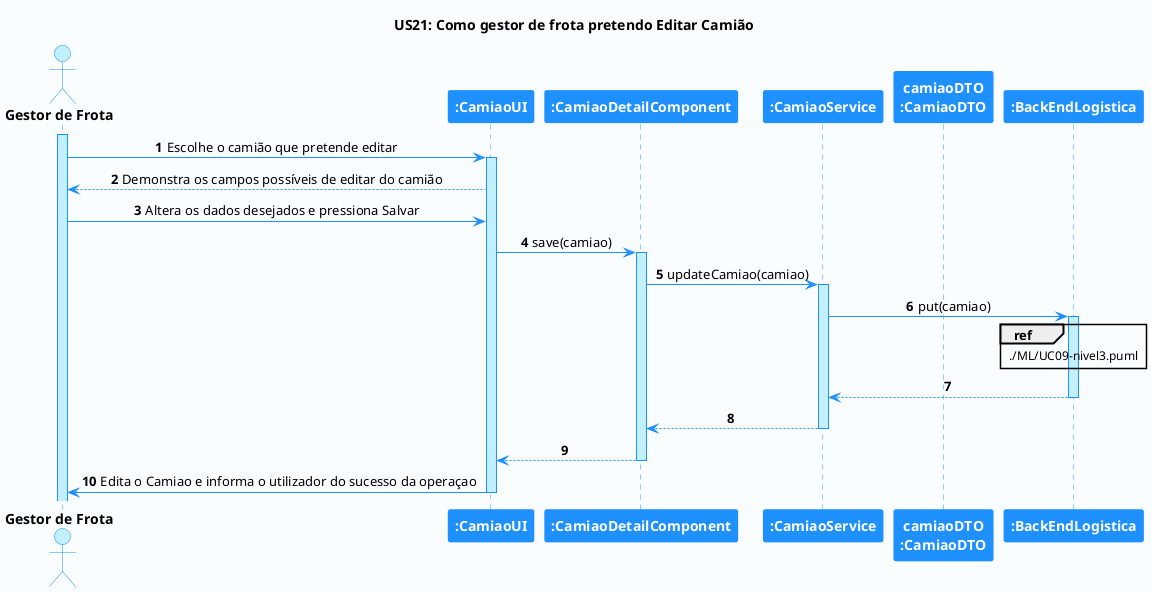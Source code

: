 @startuml hello

'-Style----------------------------------------------------------------------------------------------------------------

autonumber

skinparam DefaultTextAlignment center

skinparam BackgroundColor #fafdff

skinparam sequence {
    LifeLineBorderColor DodgerBlue
    LifeLineBackgroundColor APPLICATION

    ActorBackgroundColor APPLICATION
    ActorBorderColor DodgerBlue

    BackgroundColor #FFFFFF
    ArrowColor DodgerBlue
    BorderColor DodgerBlue

    ParticipantBackgroundColor DodgerBlue
    ParticipantFontColor #FFFFFF
    ParticipantBorderColor DodgerBlue

    GroupBorderColor #082642
    GroupBackgroundColor APPLICATION
}

skinparam note {
    LifeLineBorderColor DodgerBlue
    LifeLineBackgroundColor APPLICATION

    ActorBackgroundColor APPLICATION
    ActorBorderColor DodgerBlue

    BackgroundColor #FFFFFF
    ArrowColor DodgerBlue
    BorderColor DodgerBlue

    ParticipantBackgroundColor DodgerBlue
    ParticipantFontColor #FFFFFF
    ParticipantBorderColor DodgerBlue

    GroupBorderColor #082642
    GroupBackgroundColor APPLICATION
}

'-Title----------------------------------------------------------------------------------------------------------------

title US21: Como gestor de frota pretendo Editar Camião

'-Actors/Participants--------------------------------------------------------------------------------------------------

actor "<b>Gestor de Frota" as A
participant "<b>:CamiaoUI" as CU
participant "<b>:CamiaoDetailComponent" as CC
participant "<b>:CamiaoService" as CS
participant "<b>camiaoDTO\n<b>:CamiaoDTO" as CD
participant "<b>:BackEndLogistica" as AL


'-Associations---------------------------------------------------------------------------------------------------------

activate A

A -> CU: Escolhe o camião que pretende editar
activate CU
CU --> A: Demonstra os campos possíveis de editar do camião
A -> CU: Altera os dados desejados e pressiona Salvar

CU -> CC: save(camiao)
activate CC
CC -> CS : updateCamiao(camiao)
activate CS

CS -> AL : put(camiao)

ref over AL
 ./ML/UC09-nivel3.puml
end ref

activate AL
AL --> CS
deactivate AL
CS --> CC
deactivate CS
CC --> CU
deactivate CC
CU -> A: Edita o Camiao e informa o utilizador do sucesso da operaçao
deactivate CU

'----------------------------------------------------------------------------------------------------------------------

@enduml